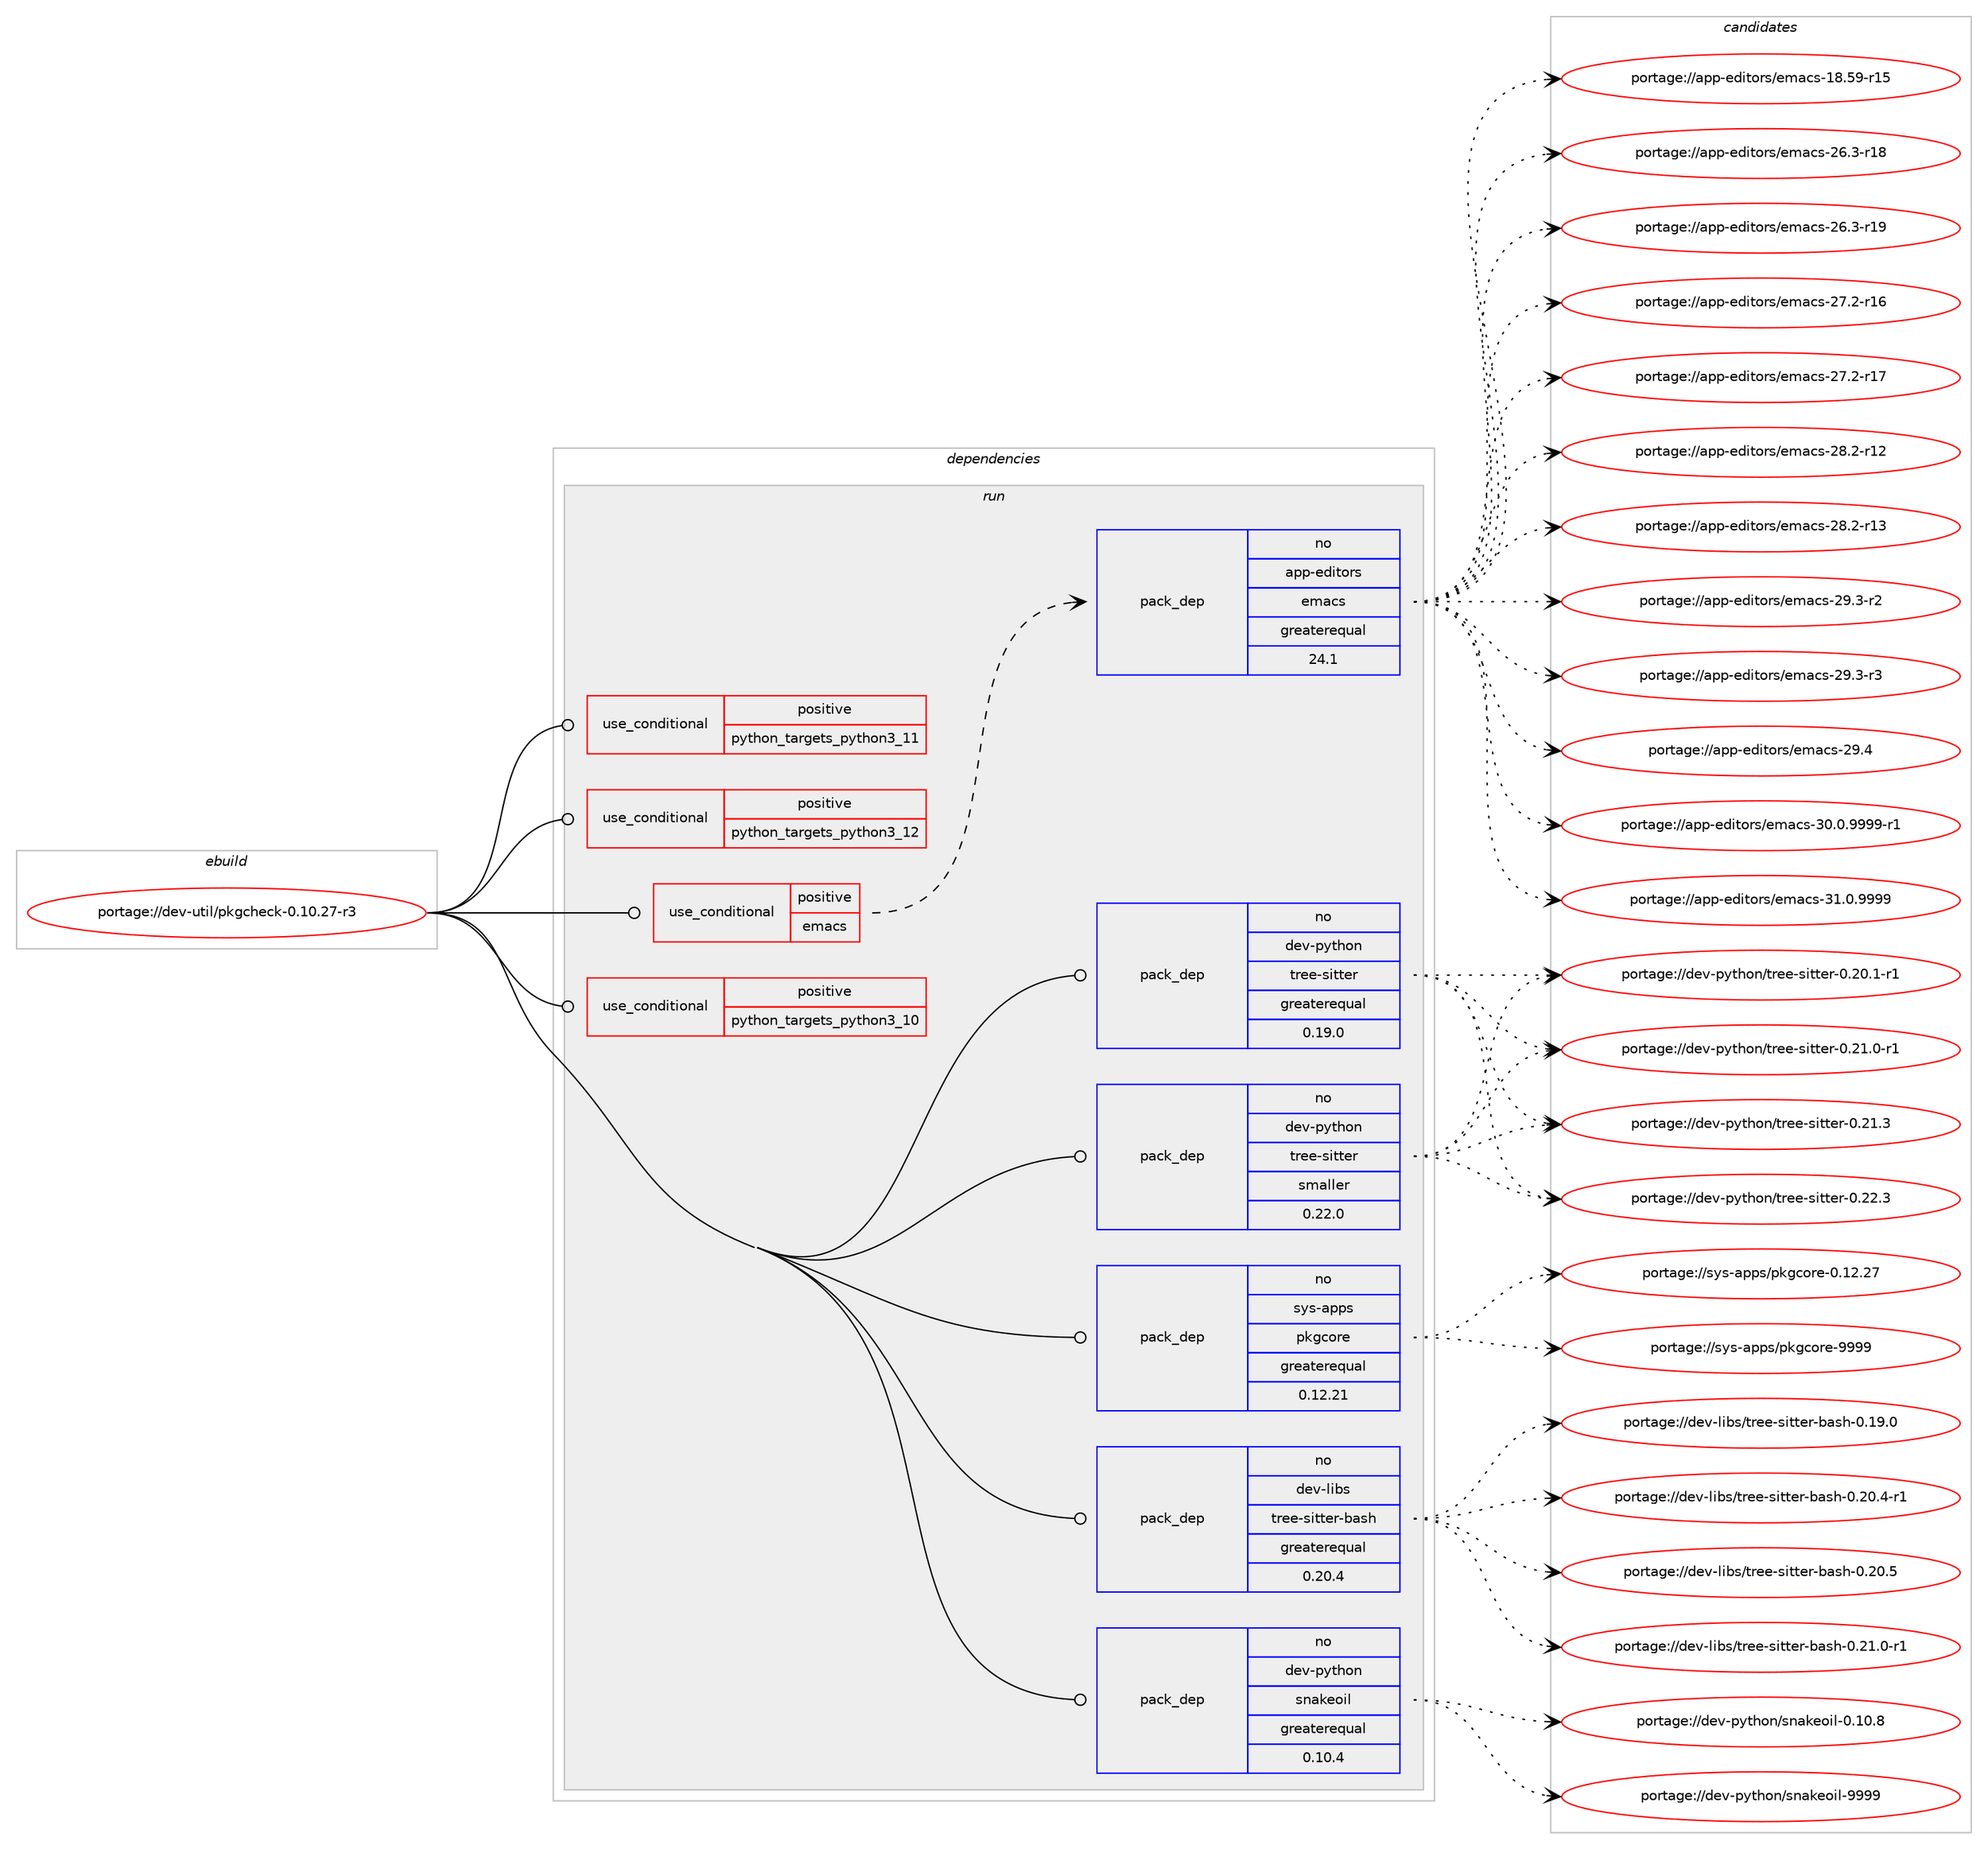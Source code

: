 digraph prolog {

# *************
# Graph options
# *************

newrank=true;
concentrate=true;
compound=true;
graph [rankdir=LR,fontname=Helvetica,fontsize=10,ranksep=1.5];#, ranksep=2.5, nodesep=0.2];
edge  [arrowhead=vee];
node  [fontname=Helvetica,fontsize=10];

# **********
# The ebuild
# **********

subgraph cluster_leftcol {
color=gray;
rank=same;
label=<<i>ebuild</i>>;
id [label="portage://dev-util/pkgcheck-0.10.27-r3", color=red, width=4, href="../dev-util/pkgcheck-0.10.27-r3.svg"];
}

# ****************
# The dependencies
# ****************

subgraph cluster_midcol {
color=gray;
label=<<i>dependencies</i>>;
subgraph cluster_compile {
fillcolor="#eeeeee";
style=filled;
label=<<i>compile</i>>;
}
subgraph cluster_compileandrun {
fillcolor="#eeeeee";
style=filled;
label=<<i>compile and run</i>>;
}
subgraph cluster_run {
fillcolor="#eeeeee";
style=filled;
label=<<i>run</i>>;
subgraph cond60044 {
dependency111579 [label=<<TABLE BORDER="0" CELLBORDER="1" CELLSPACING="0" CELLPADDING="4"><TR><TD ROWSPAN="3" CELLPADDING="10">use_conditional</TD></TR><TR><TD>positive</TD></TR><TR><TD>emacs</TD></TR></TABLE>>, shape=none, color=red];
subgraph pack50114 {
dependency111580 [label=<<TABLE BORDER="0" CELLBORDER="1" CELLSPACING="0" CELLPADDING="4" WIDTH="220"><TR><TD ROWSPAN="6" CELLPADDING="30">pack_dep</TD></TR><TR><TD WIDTH="110">no</TD></TR><TR><TD>app-editors</TD></TR><TR><TD>emacs</TD></TR><TR><TD>greaterequal</TD></TR><TR><TD>24.1</TD></TR></TABLE>>, shape=none, color=blue];
}
dependency111579:e -> dependency111580:w [weight=20,style="dashed",arrowhead="vee"];
# *** BEGIN UNKNOWN DEPENDENCY TYPE (TODO) ***
# dependency111579 -> package_dependency(portage://dev-util/pkgcheck-0.10.27-r3,run,no,app-emacs,ebuild-mode,none,[,,],[],[])
# *** END UNKNOWN DEPENDENCY TYPE (TODO) ***

# *** BEGIN UNKNOWN DEPENDENCY TYPE (TODO) ***
# dependency111579 -> package_dependency(portage://dev-util/pkgcheck-0.10.27-r3,run,no,app-emacs,flycheck,none,[,,],[],[])
# *** END UNKNOWN DEPENDENCY TYPE (TODO) ***

}
id:e -> dependency111579:w [weight=20,style="solid",arrowhead="odot"];
subgraph cond60045 {
dependency111581 [label=<<TABLE BORDER="0" CELLBORDER="1" CELLSPACING="0" CELLPADDING="4"><TR><TD ROWSPAN="3" CELLPADDING="10">use_conditional</TD></TR><TR><TD>positive</TD></TR><TR><TD>python_targets_python3_10</TD></TR></TABLE>>, shape=none, color=red];
# *** BEGIN UNKNOWN DEPENDENCY TYPE (TODO) ***
# dependency111581 -> package_dependency(portage://dev-util/pkgcheck-0.10.27-r3,run,no,dev-lang,python,none,[,,],[slot(3.10)],[])
# *** END UNKNOWN DEPENDENCY TYPE (TODO) ***

}
id:e -> dependency111581:w [weight=20,style="solid",arrowhead="odot"];
subgraph cond60046 {
dependency111582 [label=<<TABLE BORDER="0" CELLBORDER="1" CELLSPACING="0" CELLPADDING="4"><TR><TD ROWSPAN="3" CELLPADDING="10">use_conditional</TD></TR><TR><TD>positive</TD></TR><TR><TD>python_targets_python3_11</TD></TR></TABLE>>, shape=none, color=red];
# *** BEGIN UNKNOWN DEPENDENCY TYPE (TODO) ***
# dependency111582 -> package_dependency(portage://dev-util/pkgcheck-0.10.27-r3,run,no,dev-lang,python,none,[,,],[slot(3.11)],[])
# *** END UNKNOWN DEPENDENCY TYPE (TODO) ***

}
id:e -> dependency111582:w [weight=20,style="solid",arrowhead="odot"];
subgraph cond60047 {
dependency111583 [label=<<TABLE BORDER="0" CELLBORDER="1" CELLSPACING="0" CELLPADDING="4"><TR><TD ROWSPAN="3" CELLPADDING="10">use_conditional</TD></TR><TR><TD>positive</TD></TR><TR><TD>python_targets_python3_12</TD></TR></TABLE>>, shape=none, color=red];
# *** BEGIN UNKNOWN DEPENDENCY TYPE (TODO) ***
# dependency111583 -> package_dependency(portage://dev-util/pkgcheck-0.10.27-r3,run,no,dev-lang,python,none,[,,],[slot(3.12)],[])
# *** END UNKNOWN DEPENDENCY TYPE (TODO) ***

}
id:e -> dependency111583:w [weight=20,style="solid",arrowhead="odot"];
# *** BEGIN UNKNOWN DEPENDENCY TYPE (TODO) ***
# id -> package_dependency(portage://dev-util/pkgcheck-0.10.27-r3,run,no,dev-libs,tree-sitter,none,[,,],any_same_slot,[])
# *** END UNKNOWN DEPENDENCY TYPE (TODO) ***

subgraph pack50115 {
dependency111584 [label=<<TABLE BORDER="0" CELLBORDER="1" CELLSPACING="0" CELLPADDING="4" WIDTH="220"><TR><TD ROWSPAN="6" CELLPADDING="30">pack_dep</TD></TR><TR><TD WIDTH="110">no</TD></TR><TR><TD>dev-libs</TD></TR><TR><TD>tree-sitter-bash</TD></TR><TR><TD>greaterequal</TD></TR><TR><TD>0.20.4</TD></TR></TABLE>>, shape=none, color=blue];
}
id:e -> dependency111584:w [weight=20,style="solid",arrowhead="odot"];
# *** BEGIN UNKNOWN DEPENDENCY TYPE (TODO) ***
# id -> package_dependency(portage://dev-util/pkgcheck-0.10.27-r3,run,no,dev-python,chardet,none,[,,],[],[use(optenable(python_targets_python3_10),negative),use(optenable(python_targets_python3_11),negative),use(optenable(python_targets_python3_12),negative)])
# *** END UNKNOWN DEPENDENCY TYPE (TODO) ***

# *** BEGIN UNKNOWN DEPENDENCY TYPE (TODO) ***
# id -> package_dependency(portage://dev-util/pkgcheck-0.10.27-r3,run,no,dev-python,lazy-object-proxy,none,[,,],[],[use(optenable(python_targets_python3_10),negative),use(optenable(python_targets_python3_11),negative),use(optenable(python_targets_python3_12),negative)])
# *** END UNKNOWN DEPENDENCY TYPE (TODO) ***

# *** BEGIN UNKNOWN DEPENDENCY TYPE (TODO) ***
# id -> package_dependency(portage://dev-util/pkgcheck-0.10.27-r3,run,no,dev-python,lxml,none,[,,],[],[use(optenable(python_targets_python3_10),negative),use(optenable(python_targets_python3_11),negative),use(optenable(python_targets_python3_12),negative)])
# *** END UNKNOWN DEPENDENCY TYPE (TODO) ***

# *** BEGIN UNKNOWN DEPENDENCY TYPE (TODO) ***
# id -> package_dependency(portage://dev-util/pkgcheck-0.10.27-r3,run,no,dev-python,pathspec,none,[,,],[],[use(optenable(python_targets_python3_10),negative),use(optenable(python_targets_python3_11),negative),use(optenable(python_targets_python3_12),negative)])
# *** END UNKNOWN DEPENDENCY TYPE (TODO) ***

subgraph pack50116 {
dependency111585 [label=<<TABLE BORDER="0" CELLBORDER="1" CELLSPACING="0" CELLPADDING="4" WIDTH="220"><TR><TD ROWSPAN="6" CELLPADDING="30">pack_dep</TD></TR><TR><TD WIDTH="110">no</TD></TR><TR><TD>dev-python</TD></TR><TR><TD>snakeoil</TD></TR><TR><TD>greaterequal</TD></TR><TR><TD>0.10.4</TD></TR></TABLE>>, shape=none, color=blue];
}
id:e -> dependency111585:w [weight=20,style="solid",arrowhead="odot"];
subgraph pack50117 {
dependency111586 [label=<<TABLE BORDER="0" CELLBORDER="1" CELLSPACING="0" CELLPADDING="4" WIDTH="220"><TR><TD ROWSPAN="6" CELLPADDING="30">pack_dep</TD></TR><TR><TD WIDTH="110">no</TD></TR><TR><TD>dev-python</TD></TR><TR><TD>tree-sitter</TD></TR><TR><TD>greaterequal</TD></TR><TR><TD>0.19.0</TD></TR></TABLE>>, shape=none, color=blue];
}
id:e -> dependency111586:w [weight=20,style="solid",arrowhead="odot"];
subgraph pack50118 {
dependency111587 [label=<<TABLE BORDER="0" CELLBORDER="1" CELLSPACING="0" CELLPADDING="4" WIDTH="220"><TR><TD ROWSPAN="6" CELLPADDING="30">pack_dep</TD></TR><TR><TD WIDTH="110">no</TD></TR><TR><TD>dev-python</TD></TR><TR><TD>tree-sitter</TD></TR><TR><TD>smaller</TD></TR><TR><TD>0.22.0</TD></TR></TABLE>>, shape=none, color=blue];
}
id:e -> dependency111587:w [weight=20,style="solid",arrowhead="odot"];
subgraph pack50119 {
dependency111588 [label=<<TABLE BORDER="0" CELLBORDER="1" CELLSPACING="0" CELLPADDING="4" WIDTH="220"><TR><TD ROWSPAN="6" CELLPADDING="30">pack_dep</TD></TR><TR><TD WIDTH="110">no</TD></TR><TR><TD>sys-apps</TD></TR><TR><TD>pkgcore</TD></TR><TR><TD>greaterequal</TD></TR><TR><TD>0.12.21</TD></TR></TABLE>>, shape=none, color=blue];
}
id:e -> dependency111588:w [weight=20,style="solid",arrowhead="odot"];
}
}

# **************
# The candidates
# **************

subgraph cluster_choices {
rank=same;
color=gray;
label=<<i>candidates</i>>;

subgraph choice50114 {
color=black;
nodesep=1;
choice9711211245101100105116111114115471011099799115454956465357451144953 [label="portage://app-editors/emacs-18.59-r15", color=red, width=4,href="../app-editors/emacs-18.59-r15.svg"];
choice97112112451011001051161111141154710110997991154550544651451144956 [label="portage://app-editors/emacs-26.3-r18", color=red, width=4,href="../app-editors/emacs-26.3-r18.svg"];
choice97112112451011001051161111141154710110997991154550544651451144957 [label="portage://app-editors/emacs-26.3-r19", color=red, width=4,href="../app-editors/emacs-26.3-r19.svg"];
choice97112112451011001051161111141154710110997991154550554650451144954 [label="portage://app-editors/emacs-27.2-r16", color=red, width=4,href="../app-editors/emacs-27.2-r16.svg"];
choice97112112451011001051161111141154710110997991154550554650451144955 [label="portage://app-editors/emacs-27.2-r17", color=red, width=4,href="../app-editors/emacs-27.2-r17.svg"];
choice97112112451011001051161111141154710110997991154550564650451144950 [label="portage://app-editors/emacs-28.2-r12", color=red, width=4,href="../app-editors/emacs-28.2-r12.svg"];
choice97112112451011001051161111141154710110997991154550564650451144951 [label="portage://app-editors/emacs-28.2-r13", color=red, width=4,href="../app-editors/emacs-28.2-r13.svg"];
choice971121124510110010511611111411547101109979911545505746514511450 [label="portage://app-editors/emacs-29.3-r2", color=red, width=4,href="../app-editors/emacs-29.3-r2.svg"];
choice971121124510110010511611111411547101109979911545505746514511451 [label="portage://app-editors/emacs-29.3-r3", color=red, width=4,href="../app-editors/emacs-29.3-r3.svg"];
choice97112112451011001051161111141154710110997991154550574652 [label="portage://app-editors/emacs-29.4", color=red, width=4,href="../app-editors/emacs-29.4.svg"];
choice9711211245101100105116111114115471011099799115455148464846575757574511449 [label="portage://app-editors/emacs-30.0.9999-r1", color=red, width=4,href="../app-editors/emacs-30.0.9999-r1.svg"];
choice971121124510110010511611111411547101109979911545514946484657575757 [label="portage://app-editors/emacs-31.0.9999", color=red, width=4,href="../app-editors/emacs-31.0.9999.svg"];
dependency111580:e -> choice9711211245101100105116111114115471011099799115454956465357451144953:w [style=dotted,weight="100"];
dependency111580:e -> choice97112112451011001051161111141154710110997991154550544651451144956:w [style=dotted,weight="100"];
dependency111580:e -> choice97112112451011001051161111141154710110997991154550544651451144957:w [style=dotted,weight="100"];
dependency111580:e -> choice97112112451011001051161111141154710110997991154550554650451144954:w [style=dotted,weight="100"];
dependency111580:e -> choice97112112451011001051161111141154710110997991154550554650451144955:w [style=dotted,weight="100"];
dependency111580:e -> choice97112112451011001051161111141154710110997991154550564650451144950:w [style=dotted,weight="100"];
dependency111580:e -> choice97112112451011001051161111141154710110997991154550564650451144951:w [style=dotted,weight="100"];
dependency111580:e -> choice971121124510110010511611111411547101109979911545505746514511450:w [style=dotted,weight="100"];
dependency111580:e -> choice971121124510110010511611111411547101109979911545505746514511451:w [style=dotted,weight="100"];
dependency111580:e -> choice97112112451011001051161111141154710110997991154550574652:w [style=dotted,weight="100"];
dependency111580:e -> choice9711211245101100105116111114115471011099799115455148464846575757574511449:w [style=dotted,weight="100"];
dependency111580:e -> choice971121124510110010511611111411547101109979911545514946484657575757:w [style=dotted,weight="100"];
}
subgraph choice50115 {
color=black;
nodesep=1;
choice1001011184510810598115471161141011014511510511611610111445989711510445484649574648 [label="portage://dev-libs/tree-sitter-bash-0.19.0", color=red, width=4,href="../dev-libs/tree-sitter-bash-0.19.0.svg"];
choice10010111845108105981154711611410110145115105116116101114459897115104454846504846524511449 [label="portage://dev-libs/tree-sitter-bash-0.20.4-r1", color=red, width=4,href="../dev-libs/tree-sitter-bash-0.20.4-r1.svg"];
choice1001011184510810598115471161141011014511510511611610111445989711510445484650484653 [label="portage://dev-libs/tree-sitter-bash-0.20.5", color=red, width=4,href="../dev-libs/tree-sitter-bash-0.20.5.svg"];
choice10010111845108105981154711611410110145115105116116101114459897115104454846504946484511449 [label="portage://dev-libs/tree-sitter-bash-0.21.0-r1", color=red, width=4,href="../dev-libs/tree-sitter-bash-0.21.0-r1.svg"];
dependency111584:e -> choice1001011184510810598115471161141011014511510511611610111445989711510445484649574648:w [style=dotted,weight="100"];
dependency111584:e -> choice10010111845108105981154711611410110145115105116116101114459897115104454846504846524511449:w [style=dotted,weight="100"];
dependency111584:e -> choice1001011184510810598115471161141011014511510511611610111445989711510445484650484653:w [style=dotted,weight="100"];
dependency111584:e -> choice10010111845108105981154711611410110145115105116116101114459897115104454846504946484511449:w [style=dotted,weight="100"];
}
subgraph choice50116 {
color=black;
nodesep=1;
choice10010111845112121116104111110471151109710710111110510845484649484656 [label="portage://dev-python/snakeoil-0.10.8", color=red, width=4,href="../dev-python/snakeoil-0.10.8.svg"];
choice1001011184511212111610411111047115110971071011111051084557575757 [label="portage://dev-python/snakeoil-9999", color=red, width=4,href="../dev-python/snakeoil-9999.svg"];
dependency111585:e -> choice10010111845112121116104111110471151109710710111110510845484649484656:w [style=dotted,weight="100"];
dependency111585:e -> choice1001011184511212111610411111047115110971071011111051084557575757:w [style=dotted,weight="100"];
}
subgraph choice50117 {
color=black;
nodesep=1;
choice100101118451121211161041111104711611410110145115105116116101114454846504846494511449 [label="portage://dev-python/tree-sitter-0.20.1-r1", color=red, width=4,href="../dev-python/tree-sitter-0.20.1-r1.svg"];
choice100101118451121211161041111104711611410110145115105116116101114454846504946484511449 [label="portage://dev-python/tree-sitter-0.21.0-r1", color=red, width=4,href="../dev-python/tree-sitter-0.21.0-r1.svg"];
choice10010111845112121116104111110471161141011014511510511611610111445484650494651 [label="portage://dev-python/tree-sitter-0.21.3", color=red, width=4,href="../dev-python/tree-sitter-0.21.3.svg"];
choice10010111845112121116104111110471161141011014511510511611610111445484650504651 [label="portage://dev-python/tree-sitter-0.22.3", color=red, width=4,href="../dev-python/tree-sitter-0.22.3.svg"];
dependency111586:e -> choice100101118451121211161041111104711611410110145115105116116101114454846504846494511449:w [style=dotted,weight="100"];
dependency111586:e -> choice100101118451121211161041111104711611410110145115105116116101114454846504946484511449:w [style=dotted,weight="100"];
dependency111586:e -> choice10010111845112121116104111110471161141011014511510511611610111445484650494651:w [style=dotted,weight="100"];
dependency111586:e -> choice10010111845112121116104111110471161141011014511510511611610111445484650504651:w [style=dotted,weight="100"];
}
subgraph choice50118 {
color=black;
nodesep=1;
choice100101118451121211161041111104711611410110145115105116116101114454846504846494511449 [label="portage://dev-python/tree-sitter-0.20.1-r1", color=red, width=4,href="../dev-python/tree-sitter-0.20.1-r1.svg"];
choice100101118451121211161041111104711611410110145115105116116101114454846504946484511449 [label="portage://dev-python/tree-sitter-0.21.0-r1", color=red, width=4,href="../dev-python/tree-sitter-0.21.0-r1.svg"];
choice10010111845112121116104111110471161141011014511510511611610111445484650494651 [label="portage://dev-python/tree-sitter-0.21.3", color=red, width=4,href="../dev-python/tree-sitter-0.21.3.svg"];
choice10010111845112121116104111110471161141011014511510511611610111445484650504651 [label="portage://dev-python/tree-sitter-0.22.3", color=red, width=4,href="../dev-python/tree-sitter-0.22.3.svg"];
dependency111587:e -> choice100101118451121211161041111104711611410110145115105116116101114454846504846494511449:w [style=dotted,weight="100"];
dependency111587:e -> choice100101118451121211161041111104711611410110145115105116116101114454846504946484511449:w [style=dotted,weight="100"];
dependency111587:e -> choice10010111845112121116104111110471161141011014511510511611610111445484650494651:w [style=dotted,weight="100"];
dependency111587:e -> choice10010111845112121116104111110471161141011014511510511611610111445484650504651:w [style=dotted,weight="100"];
}
subgraph choice50119 {
color=black;
nodesep=1;
choice115121115459711211211547112107103991111141014548464950465055 [label="portage://sys-apps/pkgcore-0.12.27", color=red, width=4,href="../sys-apps/pkgcore-0.12.27.svg"];
choice115121115459711211211547112107103991111141014557575757 [label="portage://sys-apps/pkgcore-9999", color=red, width=4,href="../sys-apps/pkgcore-9999.svg"];
dependency111588:e -> choice115121115459711211211547112107103991111141014548464950465055:w [style=dotted,weight="100"];
dependency111588:e -> choice115121115459711211211547112107103991111141014557575757:w [style=dotted,weight="100"];
}
}

}

